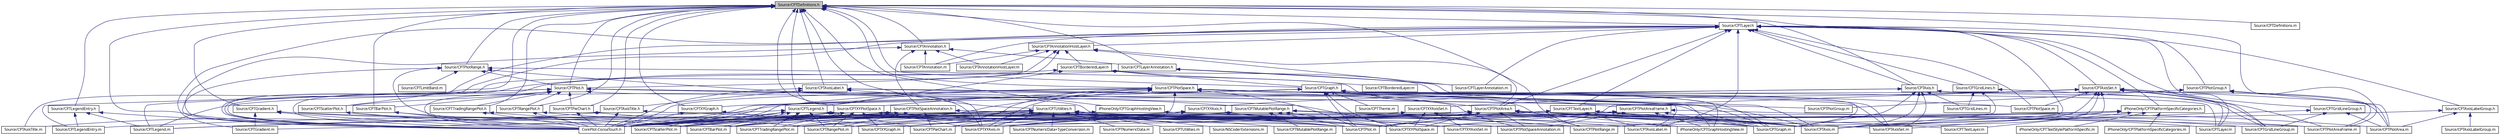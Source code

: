 digraph G
{
  bgcolor="transparent";
  edge [fontname="Lucinda Grande",fontsize="10",labelfontname="Lucinda Grande",labelfontsize="10"];
  node [fontname="Lucinda Grande",fontsize="10",shape=record];
  Node1 [label="Source/CPTDefinitions.h",height=0.2,width=0.4,color="black", fillcolor="grey75", style="filled" fontcolor="black"];
  Node1 -> Node2 [dir="back",color="midnightblue",fontsize="10",style="solid",fontname="Lucinda Grande"];
  Node2 [label="CorePlot-CocoaTouch.h",height=0.2,width=0.4,color="black",URL="$_core_plot-_cocoa_touch_8h.html"];
  Node1 -> Node3 [dir="back",color="midnightblue",fontsize="10",style="solid",fontname="Lucinda Grande"];
  Node3 [label="Source/CPTAnnotation.h",height=0.2,width=0.4,color="black",URL="$_c_p_t_annotation_8h.html"];
  Node3 -> Node2 [dir="back",color="midnightblue",fontsize="10",style="solid",fontname="Lucinda Grande"];
  Node3 -> Node4 [dir="back",color="midnightblue",fontsize="10",style="solid",fontname="Lucinda Grande"];
  Node4 [label="Source/CPTAnnotation.m",height=0.2,width=0.4,color="black",URL="$_c_p_t_annotation_8m.html"];
  Node3 -> Node5 [dir="back",color="midnightblue",fontsize="10",style="solid",fontname="Lucinda Grande"];
  Node5 [label="Source/CPTAnnotationHostLayer.m",height=0.2,width=0.4,color="black",URL="$_c_p_t_annotation_host_layer_8m.html"];
  Node3 -> Node6 [dir="back",color="midnightblue",fontsize="10",style="solid",fontname="Lucinda Grande"];
  Node6 [label="Source/CPTLayerAnnotation.h",height=0.2,width=0.4,color="black",URL="$_c_p_t_layer_annotation_8h.html"];
  Node6 -> Node2 [dir="back",color="midnightblue",fontsize="10",style="solid",fontname="Lucinda Grande"];
  Node6 -> Node7 [dir="back",color="midnightblue",fontsize="10",style="solid",fontname="Lucinda Grande"];
  Node7 [label="Source/CPTGraph.m",height=0.2,width=0.4,color="black",URL="$_c_p_t_graph_8m.html"];
  Node6 -> Node8 [dir="back",color="midnightblue",fontsize="10",style="solid",fontname="Lucinda Grande"];
  Node8 [label="Source/CPTLayerAnnotation.m",height=0.2,width=0.4,color="black",URL="$_c_p_t_layer_annotation_8m.html"];
  Node3 -> Node9 [dir="back",color="midnightblue",fontsize="10",style="solid",fontname="Lucinda Grande"];
  Node9 [label="Source/CPTPlotSpaceAnnotation.h",height=0.2,width=0.4,color="black",URL="$_c_p_t_plot_space_annotation_8h.html"];
  Node9 -> Node2 [dir="back",color="midnightblue",fontsize="10",style="solid",fontname="Lucinda Grande"];
  Node9 -> Node10 [dir="back",color="midnightblue",fontsize="10",style="solid",fontname="Lucinda Grande"];
  Node10 [label="Source/CPTBarPlot.m",height=0.2,width=0.4,color="black",URL="$_c_p_t_bar_plot_8m.html"];
  Node9 -> Node11 [dir="back",color="midnightblue",fontsize="10",style="solid",fontname="Lucinda Grande"];
  Node11 [label="Source/CPTPieChart.m",height=0.2,width=0.4,color="black",URL="$_c_p_t_pie_chart_8m.html"];
  Node9 -> Node12 [dir="back",color="midnightblue",fontsize="10",style="solid",fontname="Lucinda Grande"];
  Node12 [label="Source/CPTPlot.m",height=0.2,width=0.4,color="black",URL="$_c_p_t_plot_8m.html"];
  Node9 -> Node13 [dir="back",color="midnightblue",fontsize="10",style="solid",fontname="Lucinda Grande"];
  Node13 [label="Source/CPTPlotSpaceAnnotation.m",height=0.2,width=0.4,color="black",URL="$_c_p_t_plot_space_annotation_8m.html"];
  Node9 -> Node14 [dir="back",color="midnightblue",fontsize="10",style="solid",fontname="Lucinda Grande"];
  Node14 [label="Source/CPTRangePlot.m",height=0.2,width=0.4,color="black",URL="$_c_p_t_range_plot_8m.html"];
  Node9 -> Node15 [dir="back",color="midnightblue",fontsize="10",style="solid",fontname="Lucinda Grande"];
  Node15 [label="Source/CPTScatterPlot.m",height=0.2,width=0.4,color="black",URL="$_c_p_t_scatter_plot_8m.html"];
  Node9 -> Node16 [dir="back",color="midnightblue",fontsize="10",style="solid",fontname="Lucinda Grande"];
  Node16 [label="Source/CPTTradingRangePlot.m",height=0.2,width=0.4,color="black",URL="$_c_p_t_trading_range_plot_8m.html"];
  Node1 -> Node17 [dir="back",color="midnightblue",fontsize="10",style="solid",fontname="Lucinda Grande"];
  Node17 [label="Source/CPTAxis.h",height=0.2,width=0.4,color="black",URL="$_c_p_t_axis_8h.html"];
  Node17 -> Node2 [dir="back",color="midnightblue",fontsize="10",style="solid",fontname="Lucinda Grande"];
  Node17 -> Node18 [dir="back",color="midnightblue",fontsize="10",style="solid",fontname="Lucinda Grande"];
  Node18 [label="Source/CPTAxis.m",height=0.2,width=0.4,color="black",URL="$_c_p_t_axis_8m.html"];
  Node17 -> Node19 [dir="back",color="midnightblue",fontsize="10",style="solid",fontname="Lucinda Grande"];
  Node19 [label="Source/CPTAxisSet.m",height=0.2,width=0.4,color="black",URL="$_c_p_t_axis_set_8m.html"];
  Node17 -> Node7 [dir="back",color="midnightblue",fontsize="10",style="solid",fontname="Lucinda Grande"];
  Node17 -> Node20 [dir="back",color="midnightblue",fontsize="10",style="solid",fontname="Lucinda Grande"];
  Node20 [label="Source/CPTGridLineGroup.m",height=0.2,width=0.4,color="black",URL="$_c_p_t_grid_line_group_8m.html"];
  Node17 -> Node21 [dir="back",color="midnightblue",fontsize="10",style="solid",fontname="Lucinda Grande"];
  Node21 [label="Source/CPTGridLines.m",height=0.2,width=0.4,color="black",URL="$_c_p_t_grid_lines_8m.html"];
  Node17 -> Node22 [dir="back",color="midnightblue",fontsize="10",style="solid",fontname="Lucinda Grande"];
  Node22 [label="Source/CPTPlotArea.m",height=0.2,width=0.4,color="black",URL="$_c_p_t_plot_area_8m.html"];
  Node17 -> Node23 [dir="back",color="midnightblue",fontsize="10",style="solid",fontname="Lucinda Grande"];
  Node23 [label="Source/CPTXYAxis.h",height=0.2,width=0.4,color="black",URL="$_c_p_t_x_y_axis_8h.html"];
  Node23 -> Node2 [dir="back",color="midnightblue",fontsize="10",style="solid",fontname="Lucinda Grande"];
  Node23 -> Node24 [dir="back",color="midnightblue",fontsize="10",style="solid",fontname="Lucinda Grande"];
  Node24 [label="Source/CPTXYAxis.m",height=0.2,width=0.4,color="black",URL="$_c_p_t_x_y_axis_8m.html"];
  Node23 -> Node25 [dir="back",color="midnightblue",fontsize="10",style="solid",fontname="Lucinda Grande"];
  Node25 [label="Source/CPTXYAxisSet.m",height=0.2,width=0.4,color="black",URL="$_c_p_t_x_y_axis_set_8m.html"];
  Node23 -> Node26 [dir="back",color="midnightblue",fontsize="10",style="solid",fontname="Lucinda Grande"];
  Node26 [label="Source/CPTXYGraph.m",height=0.2,width=0.4,color="black",URL="$_c_p_t_x_y_graph_8m.html"];
  Node23 -> Node27 [dir="back",color="midnightblue",fontsize="10",style="solid",fontname="Lucinda Grande"];
  Node27 [label="Source/CPTXYPlotSpace.m",height=0.2,width=0.4,color="black",URL="$_c_p_t_x_y_plot_space_8m.html"];
  Node1 -> Node28 [dir="back",color="midnightblue",fontsize="10",style="solid",fontname="Lucinda Grande"];
  Node28 [label="Source/CPTGradient.h",height=0.2,width=0.4,color="black",URL="$_c_p_t_gradient_8h.html"];
  Node28 -> Node2 [dir="back",color="midnightblue",fontsize="10",style="solid",fontname="Lucinda Grande"];
  Node28 -> Node18 [dir="back",color="midnightblue",fontsize="10",style="solid",fontname="Lucinda Grande"];
  Node28 -> Node10 [dir="back",color="midnightblue",fontsize="10",style="solid",fontname="Lucinda Grande"];
  Node28 -> Node29 [dir="back",color="midnightblue",fontsize="10",style="solid",fontname="Lucinda Grande"];
  Node29 [label="Source/CPTGradient.m",height=0.2,width=0.4,color="black",URL="$_c_p_t_gradient_8m.html"];
  Node1 -> Node30 [dir="back",color="midnightblue",fontsize="10",style="solid",fontname="Lucinda Grande"];
  Node30 [label="Source/CPTGraph.h",height=0.2,width=0.4,color="black",URL="$_c_p_t_graph_8h.html"];
  Node30 -> Node2 [dir="back",color="midnightblue",fontsize="10",style="solid",fontname="Lucinda Grande"];
  Node30 -> Node31 [dir="back",color="midnightblue",fontsize="10",style="solid",fontname="Lucinda Grande"];
  Node31 [label="Source/CPTPlotArea.h",height=0.2,width=0.4,color="black",URL="$_c_p_t_plot_area_8h.html"];
  Node31 -> Node2 [dir="back",color="midnightblue",fontsize="10",style="solid",fontname="Lucinda Grande"];
  Node31 -> Node18 [dir="back",color="midnightblue",fontsize="10",style="solid",fontname="Lucinda Grande"];
  Node31 -> Node19 [dir="back",color="midnightblue",fontsize="10",style="solid",fontname="Lucinda Grande"];
  Node31 -> Node10 [dir="back",color="midnightblue",fontsize="10",style="solid",fontname="Lucinda Grande"];
  Node31 -> Node7 [dir="back",color="midnightblue",fontsize="10",style="solid",fontname="Lucinda Grande"];
  Node31 -> Node20 [dir="back",color="midnightblue",fontsize="10",style="solid",fontname="Lucinda Grande"];
  Node31 -> Node11 [dir="back",color="midnightblue",fontsize="10",style="solid",fontname="Lucinda Grande"];
  Node31 -> Node12 [dir="back",color="midnightblue",fontsize="10",style="solid",fontname="Lucinda Grande"];
  Node31 -> Node22 [dir="back",color="midnightblue",fontsize="10",style="solid",fontname="Lucinda Grande"];
  Node31 -> Node32 [dir="back",color="midnightblue",fontsize="10",style="solid",fontname="Lucinda Grande"];
  Node32 [label="Source/CPTPlotAreaFrame.m",height=0.2,width=0.4,color="black",URL="$_c_p_t_plot_area_frame_8m.html"];
  Node31 -> Node13 [dir="back",color="midnightblue",fontsize="10",style="solid",fontname="Lucinda Grande"];
  Node31 -> Node14 [dir="back",color="midnightblue",fontsize="10",style="solid",fontname="Lucinda Grande"];
  Node31 -> Node15 [dir="back",color="midnightblue",fontsize="10",style="solid",fontname="Lucinda Grande"];
  Node31 -> Node16 [dir="back",color="midnightblue",fontsize="10",style="solid",fontname="Lucinda Grande"];
  Node31 -> Node24 [dir="back",color="midnightblue",fontsize="10",style="solid",fontname="Lucinda Grande"];
  Node31 -> Node27 [dir="back",color="midnightblue",fontsize="10",style="solid",fontname="Lucinda Grande"];
  Node31 -> Node33 [dir="back",color="midnightblue",fontsize="10",style="solid",fontname="Lucinda Grande"];
  Node33 [label="iPhoneOnly/CPTGraphHostingView.m",height=0.2,width=0.4,color="black",URL="$_c_p_t_graph_hosting_view_8m.html"];
  Node30 -> Node19 [dir="back",color="midnightblue",fontsize="10",style="solid",fontname="Lucinda Grande"];
  Node30 -> Node7 [dir="back",color="midnightblue",fontsize="10",style="solid",fontname="Lucinda Grande"];
  Node30 -> Node34 [dir="back",color="midnightblue",fontsize="10",style="solid",fontname="Lucinda Grande"];
  Node34 [label="Source/CPTLayer.m",height=0.2,width=0.4,color="black",URL="$_c_p_t_layer_8m.html"];
  Node30 -> Node35 [dir="back",color="midnightblue",fontsize="10",style="solid",fontname="Lucinda Grande"];
  Node35 [label="Source/CPTLegend.m",height=0.2,width=0.4,color="black",URL="$_c_p_t_legend_8m.html"];
  Node30 -> Node12 [dir="back",color="midnightblue",fontsize="10",style="solid",fontname="Lucinda Grande"];
  Node30 -> Node36 [dir="back",color="midnightblue",fontsize="10",style="solid",fontname="Lucinda Grande"];
  Node36 [label="Source/CPTTheme.m",height=0.2,width=0.4,color="black",URL="$_c_p_t_theme_8m.html"];
  Node30 -> Node37 [dir="back",color="midnightblue",fontsize="10",style="solid",fontname="Lucinda Grande"];
  Node37 [label="Source/CPTXYGraph.h",height=0.2,width=0.4,color="black",URL="$_c_p_t_x_y_graph_8h.html"];
  Node37 -> Node2 [dir="back",color="midnightblue",fontsize="10",style="solid",fontname="Lucinda Grande"];
  Node37 -> Node26 [dir="back",color="midnightblue",fontsize="10",style="solid",fontname="Lucinda Grande"];
  Node30 -> Node27 [dir="back",color="midnightblue",fontsize="10",style="solid",fontname="Lucinda Grande"];
  Node30 -> Node33 [dir="back",color="midnightblue",fontsize="10",style="solid",fontname="Lucinda Grande"];
  Node1 -> Node38 [dir="back",color="midnightblue",fontsize="10",style="solid",fontname="Lucinda Grande"];
  Node38 [label="Source/CPTAxisLabel.h",height=0.2,width=0.4,color="black",URL="$_c_p_t_axis_label_8h.html"];
  Node38 -> Node2 [dir="back",color="midnightblue",fontsize="10",style="solid",fontname="Lucinda Grande"];
  Node38 -> Node18 [dir="back",color="midnightblue",fontsize="10",style="solid",fontname="Lucinda Grande"];
  Node38 -> Node39 [dir="back",color="midnightblue",fontsize="10",style="solid",fontname="Lucinda Grande"];
  Node39 [label="Source/CPTAxisLabel.m",height=0.2,width=0.4,color="black",URL="$_c_p_t_axis_label_8m.html"];
  Node38 -> Node40 [dir="back",color="midnightblue",fontsize="10",style="solid",fontname="Lucinda Grande"];
  Node40 [label="Source/CPTAxisTitle.h",height=0.2,width=0.4,color="black",URL="$_c_p_t_axis_title_8h.html"];
  Node40 -> Node2 [dir="back",color="midnightblue",fontsize="10",style="solid",fontname="Lucinda Grande"];
  Node40 -> Node18 [dir="back",color="midnightblue",fontsize="10",style="solid",fontname="Lucinda Grande"];
  Node40 -> Node41 [dir="back",color="midnightblue",fontsize="10",style="solid",fontname="Lucinda Grande"];
  Node41 [label="Source/CPTAxisTitle.m",height=0.2,width=0.4,color="black",URL="$_c_p_t_axis_title_8m.html"];
  Node38 -> Node24 [dir="back",color="midnightblue",fontsize="10",style="solid",fontname="Lucinda Grande"];
  Node1 -> Node42 [dir="back",color="midnightblue",fontsize="10",style="solid",fontname="Lucinda Grande"];
  Node42 [label="Source/CPTBarPlot.h",height=0.2,width=0.4,color="black",URL="$_c_p_t_bar_plot_8h.html"];
  Node42 -> Node2 [dir="back",color="midnightblue",fontsize="10",style="solid",fontname="Lucinda Grande"];
  Node42 -> Node10 [dir="back",color="midnightblue",fontsize="10",style="solid",fontname="Lucinda Grande"];
  Node1 -> Node43 [dir="back",color="midnightblue",fontsize="10",style="solid",fontname="Lucinda Grande"];
  Node43 [label="Source/CPTPlot.h",height=0.2,width=0.4,color="black",URL="$_c_p_t_plot_8h.html"];
  Node43 -> Node2 [dir="back",color="midnightblue",fontsize="10",style="solid",fontname="Lucinda Grande"];
  Node43 -> Node42 [dir="back",color="midnightblue",fontsize="10",style="solid",fontname="Lucinda Grande"];
  Node43 -> Node7 [dir="back",color="midnightblue",fontsize="10",style="solid",fontname="Lucinda Grande"];
  Node43 -> Node35 [dir="back",color="midnightblue",fontsize="10",style="solid",fontname="Lucinda Grande"];
  Node43 -> Node44 [dir="back",color="midnightblue",fontsize="10",style="solid",fontname="Lucinda Grande"];
  Node44 [label="Source/CPTLegendEntry.m",height=0.2,width=0.4,color="black",URL="$_c_p_t_legend_entry_8m.html"];
  Node43 -> Node45 [dir="back",color="midnightblue",fontsize="10",style="solid",fontname="Lucinda Grande"];
  Node45 [label="Source/CPTPieChart.h",height=0.2,width=0.4,color="black",URL="$_c_p_t_pie_chart_8h.html"];
  Node45 -> Node2 [dir="back",color="midnightblue",fontsize="10",style="solid",fontname="Lucinda Grande"];
  Node45 -> Node11 [dir="back",color="midnightblue",fontsize="10",style="solid",fontname="Lucinda Grande"];
  Node43 -> Node12 [dir="back",color="midnightblue",fontsize="10",style="solid",fontname="Lucinda Grande"];
  Node43 -> Node46 [dir="back",color="midnightblue",fontsize="10",style="solid",fontname="Lucinda Grande"];
  Node46 [label="Source/CPTPlotGroup.m",height=0.2,width=0.4,color="black",URL="$_c_p_t_plot_group_8m.html"];
  Node43 -> Node47 [dir="back",color="midnightblue",fontsize="10",style="solid",fontname="Lucinda Grande"];
  Node47 [label="Source/CPTRangePlot.h",height=0.2,width=0.4,color="black",URL="$_c_p_t_range_plot_8h.html"];
  Node47 -> Node2 [dir="back",color="midnightblue",fontsize="10",style="solid",fontname="Lucinda Grande"];
  Node47 -> Node14 [dir="back",color="midnightblue",fontsize="10",style="solid",fontname="Lucinda Grande"];
  Node43 -> Node48 [dir="back",color="midnightblue",fontsize="10",style="solid",fontname="Lucinda Grande"];
  Node48 [label="Source/CPTScatterPlot.h",height=0.2,width=0.4,color="black",URL="$_c_p_t_scatter_plot_8h.html"];
  Node48 -> Node2 [dir="back",color="midnightblue",fontsize="10",style="solid",fontname="Lucinda Grande"];
  Node48 -> Node15 [dir="back",color="midnightblue",fontsize="10",style="solid",fontname="Lucinda Grande"];
  Node43 -> Node49 [dir="back",color="midnightblue",fontsize="10",style="solid",fontname="Lucinda Grande"];
  Node49 [label="Source/CPTTradingRangePlot.h",height=0.2,width=0.4,color="black",URL="$_c_p_t_trading_range_plot_8h.html"];
  Node49 -> Node2 [dir="back",color="midnightblue",fontsize="10",style="solid",fontname="Lucinda Grande"];
  Node49 -> Node16 [dir="back",color="midnightblue",fontsize="10",style="solid",fontname="Lucinda Grande"];
  Node43 -> Node27 [dir="back",color="midnightblue",fontsize="10",style="solid",fontname="Lucinda Grande"];
  Node1 -> Node50 [dir="back",color="midnightblue",fontsize="10",style="solid",fontname="Lucinda Grande"];
  Node50 [label="Source/CPTDefinitions.m",height=0.2,width=0.4,color="black",URL="$_c_p_t_definitions_8m.html"];
  Node1 -> Node6 [dir="back",color="midnightblue",fontsize="10",style="solid",fontname="Lucinda Grande"];
  Node1 -> Node51 [dir="back",color="midnightblue",fontsize="10",style="solid",fontname="Lucinda Grande"];
  Node51 [label="Source/CPTLayer.h",height=0.2,width=0.4,color="black",URL="$_c_p_t_layer_8h.html"];
  Node51 -> Node2 [dir="back",color="midnightblue",fontsize="10",style="solid",fontname="Lucinda Grande"];
  Node51 -> Node4 [dir="back",color="midnightblue",fontsize="10",style="solid",fontname="Lucinda Grande"];
  Node51 -> Node52 [dir="back",color="midnightblue",fontsize="10",style="solid",fontname="Lucinda Grande"];
  Node52 [label="Source/CPTAnnotationHostLayer.h",height=0.2,width=0.4,color="black",URL="$_c_p_t_annotation_host_layer_8h.html"];
  Node52 -> Node2 [dir="back",color="midnightblue",fontsize="10",style="solid",fontname="Lucinda Grande"];
  Node52 -> Node4 [dir="back",color="midnightblue",fontsize="10",style="solid",fontname="Lucinda Grande"];
  Node52 -> Node5 [dir="back",color="midnightblue",fontsize="10",style="solid",fontname="Lucinda Grande"];
  Node52 -> Node53 [dir="back",color="midnightblue",fontsize="10",style="solid",fontname="Lucinda Grande"];
  Node53 [label="Source/CPTBorderedLayer.h",height=0.2,width=0.4,color="black",URL="$_c_p_t_bordered_layer_8h.html"];
  Node53 -> Node2 [dir="back",color="midnightblue",fontsize="10",style="solid",fontname="Lucinda Grande"];
  Node53 -> Node30 [dir="back",color="midnightblue",fontsize="10",style="solid",fontname="Lucinda Grande"];
  Node53 -> Node54 [dir="back",color="midnightblue",fontsize="10",style="solid",fontname="Lucinda Grande"];
  Node54 [label="Source/CPTBorderedLayer.m",height=0.2,width=0.4,color="black",URL="$_c_p_t_bordered_layer_8m.html"];
  Node53 -> Node55 [dir="back",color="midnightblue",fontsize="10",style="solid",fontname="Lucinda Grande"];
  Node55 [label="Source/CPTLegend.h",height=0.2,width=0.4,color="black",URL="$_c_p_t_legend_8h.html"];
  Node55 -> Node2 [dir="back",color="midnightblue",fontsize="10",style="solid",fontname="Lucinda Grande"];
  Node55 -> Node10 [dir="back",color="midnightblue",fontsize="10",style="solid",fontname="Lucinda Grande"];
  Node55 -> Node7 [dir="back",color="midnightblue",fontsize="10",style="solid",fontname="Lucinda Grande"];
  Node55 -> Node35 [dir="back",color="midnightblue",fontsize="10",style="solid",fontname="Lucinda Grande"];
  Node55 -> Node11 [dir="back",color="midnightblue",fontsize="10",style="solid",fontname="Lucinda Grande"];
  Node55 -> Node12 [dir="back",color="midnightblue",fontsize="10",style="solid",fontname="Lucinda Grande"];
  Node55 -> Node14 [dir="back",color="midnightblue",fontsize="10",style="solid",fontname="Lucinda Grande"];
  Node55 -> Node15 [dir="back",color="midnightblue",fontsize="10",style="solid",fontname="Lucinda Grande"];
  Node55 -> Node16 [dir="back",color="midnightblue",fontsize="10",style="solid",fontname="Lucinda Grande"];
  Node53 -> Node56 [dir="back",color="midnightblue",fontsize="10",style="solid",fontname="Lucinda Grande"];
  Node56 [label="Source/CPTPlotAreaFrame.h",height=0.2,width=0.4,color="black",URL="$_c_p_t_plot_area_frame_8h.html"];
  Node56 -> Node2 [dir="back",color="midnightblue",fontsize="10",style="solid",fontname="Lucinda Grande"];
  Node56 -> Node7 [dir="back",color="midnightblue",fontsize="10",style="solid",fontname="Lucinda Grande"];
  Node56 -> Node12 [dir="back",color="midnightblue",fontsize="10",style="solid",fontname="Lucinda Grande"];
  Node56 -> Node32 [dir="back",color="midnightblue",fontsize="10",style="solid",fontname="Lucinda Grande"];
  Node56 -> Node13 [dir="back",color="midnightblue",fontsize="10",style="solid",fontname="Lucinda Grande"];
  Node56 -> Node27 [dir="back",color="midnightblue",fontsize="10",style="solid",fontname="Lucinda Grande"];
  Node56 -> Node33 [dir="back",color="midnightblue",fontsize="10",style="solid",fontname="Lucinda Grande"];
  Node52 -> Node8 [dir="back",color="midnightblue",fontsize="10",style="solid",fontname="Lucinda Grande"];
  Node52 -> Node43 [dir="back",color="midnightblue",fontsize="10",style="solid",fontname="Lucinda Grande"];
  Node52 -> Node31 [dir="back",color="midnightblue",fontsize="10",style="solid",fontname="Lucinda Grande"];
  Node51 -> Node17 [dir="back",color="midnightblue",fontsize="10",style="solid",fontname="Lucinda Grande"];
  Node51 -> Node31 [dir="back",color="midnightblue",fontsize="10",style="solid",fontname="Lucinda Grande"];
  Node51 -> Node39 [dir="back",color="midnightblue",fontsize="10",style="solid",fontname="Lucinda Grande"];
  Node51 -> Node57 [dir="back",color="midnightblue",fontsize="10",style="solid",fontname="Lucinda Grande"];
  Node57 [label="Source/CPTAxisLabelGroup.h",height=0.2,width=0.4,color="black",URL="$_c_p_t_axis_label_group_8h.html"];
  Node57 -> Node18 [dir="back",color="midnightblue",fontsize="10",style="solid",fontname="Lucinda Grande"];
  Node57 -> Node58 [dir="back",color="midnightblue",fontsize="10",style="solid",fontname="Lucinda Grande"];
  Node58 [label="Source/CPTAxisLabelGroup.m",height=0.2,width=0.4,color="black",URL="$_c_p_t_axis_label_group_8m.html"];
  Node57 -> Node22 [dir="back",color="midnightblue",fontsize="10",style="solid",fontname="Lucinda Grande"];
  Node51 -> Node59 [dir="back",color="midnightblue",fontsize="10",style="solid",fontname="Lucinda Grande"];
  Node59 [label="Source/CPTAxisSet.h",height=0.2,width=0.4,color="black",URL="$_c_p_t_axis_set_8h.html"];
  Node59 -> Node2 [dir="back",color="midnightblue",fontsize="10",style="solid",fontname="Lucinda Grande"];
  Node59 -> Node18 [dir="back",color="midnightblue",fontsize="10",style="solid",fontname="Lucinda Grande"];
  Node59 -> Node19 [dir="back",color="midnightblue",fontsize="10",style="solid",fontname="Lucinda Grande"];
  Node59 -> Node7 [dir="back",color="midnightblue",fontsize="10",style="solid",fontname="Lucinda Grande"];
  Node59 -> Node20 [dir="back",color="midnightblue",fontsize="10",style="solid",fontname="Lucinda Grande"];
  Node59 -> Node34 [dir="back",color="midnightblue",fontsize="10",style="solid",fontname="Lucinda Grande"];
  Node59 -> Node22 [dir="back",color="midnightblue",fontsize="10",style="solid",fontname="Lucinda Grande"];
  Node59 -> Node32 [dir="back",color="midnightblue",fontsize="10",style="solid",fontname="Lucinda Grande"];
  Node59 -> Node60 [dir="back",color="midnightblue",fontsize="10",style="solid",fontname="Lucinda Grande"];
  Node60 [label="Source/CPTPlotSpace.m",height=0.2,width=0.4,color="black",URL="$_c_p_t_plot_space_8m.html"];
  Node59 -> Node61 [dir="back",color="midnightblue",fontsize="10",style="solid",fontname="Lucinda Grande"];
  Node61 [label="Source/CPTXYAxisSet.h",height=0.2,width=0.4,color="black",URL="$_c_p_t_x_y_axis_set_8h.html"];
  Node61 -> Node2 [dir="back",color="midnightblue",fontsize="10",style="solid",fontname="Lucinda Grande"];
  Node61 -> Node25 [dir="back",color="midnightblue",fontsize="10",style="solid",fontname="Lucinda Grande"];
  Node61 -> Node26 [dir="back",color="midnightblue",fontsize="10",style="solid",fontname="Lucinda Grande"];
  Node61 -> Node27 [dir="back",color="midnightblue",fontsize="10",style="solid",fontname="Lucinda Grande"];
  Node59 -> Node27 [dir="back",color="midnightblue",fontsize="10",style="solid",fontname="Lucinda Grande"];
  Node51 -> Node41 [dir="back",color="midnightblue",fontsize="10",style="solid",fontname="Lucinda Grande"];
  Node51 -> Node29 [dir="back",color="midnightblue",fontsize="10",style="solid",fontname="Lucinda Grande"];
  Node51 -> Node62 [dir="back",color="midnightblue",fontsize="10",style="solid",fontname="Lucinda Grande"];
  Node62 [label="Source/CPTGridLineGroup.h",height=0.2,width=0.4,color="black",URL="$_c_p_t_grid_line_group_8h.html"];
  Node62 -> Node18 [dir="back",color="midnightblue",fontsize="10",style="solid",fontname="Lucinda Grande"];
  Node62 -> Node20 [dir="back",color="midnightblue",fontsize="10",style="solid",fontname="Lucinda Grande"];
  Node62 -> Node22 [dir="back",color="midnightblue",fontsize="10",style="solid",fontname="Lucinda Grande"];
  Node51 -> Node63 [dir="back",color="midnightblue",fontsize="10",style="solid",fontname="Lucinda Grande"];
  Node63 [label="Source/CPTGridLines.h",height=0.2,width=0.4,color="black",URL="$_c_p_t_grid_lines_8h.html"];
  Node63 -> Node18 [dir="back",color="midnightblue",fontsize="10",style="solid",fontname="Lucinda Grande"];
  Node63 -> Node20 [dir="back",color="midnightblue",fontsize="10",style="solid",fontname="Lucinda Grande"];
  Node63 -> Node21 [dir="back",color="midnightblue",fontsize="10",style="solid",fontname="Lucinda Grande"];
  Node51 -> Node34 [dir="back",color="midnightblue",fontsize="10",style="solid",fontname="Lucinda Grande"];
  Node51 -> Node8 [dir="back",color="midnightblue",fontsize="10",style="solid",fontname="Lucinda Grande"];
  Node51 -> Node64 [dir="back",color="midnightblue",fontsize="10",style="solid",fontname="Lucinda Grande"];
  Node64 [label="Source/CPTPlotGroup.h",height=0.2,width=0.4,color="black",URL="$_c_p_t_plot_group_8h.html"];
  Node64 -> Node22 [dir="back",color="midnightblue",fontsize="10",style="solid",fontname="Lucinda Grande"];
  Node64 -> Node32 [dir="back",color="midnightblue",fontsize="10",style="solid",fontname="Lucinda Grande"];
  Node64 -> Node46 [dir="back",color="midnightblue",fontsize="10",style="solid",fontname="Lucinda Grande"];
  Node51 -> Node60 [dir="back",color="midnightblue",fontsize="10",style="solid",fontname="Lucinda Grande"];
  Node51 -> Node65 [dir="back",color="midnightblue",fontsize="10",style="solid",fontname="Lucinda Grande"];
  Node65 [label="Source/CPTTextLayer.h",height=0.2,width=0.4,color="black",URL="$_c_p_t_text_layer_8h.html"];
  Node65 -> Node2 [dir="back",color="midnightblue",fontsize="10",style="solid",fontname="Lucinda Grande"];
  Node65 -> Node18 [dir="back",color="midnightblue",fontsize="10",style="solid",fontname="Lucinda Grande"];
  Node65 -> Node39 [dir="back",color="midnightblue",fontsize="10",style="solid",fontname="Lucinda Grande"];
  Node65 -> Node10 [dir="back",color="midnightblue",fontsize="10",style="solid",fontname="Lucinda Grande"];
  Node65 -> Node7 [dir="back",color="midnightblue",fontsize="10",style="solid",fontname="Lucinda Grande"];
  Node65 -> Node11 [dir="back",color="midnightblue",fontsize="10",style="solid",fontname="Lucinda Grande"];
  Node65 -> Node12 [dir="back",color="midnightblue",fontsize="10",style="solid",fontname="Lucinda Grande"];
  Node65 -> Node66 [dir="back",color="midnightblue",fontsize="10",style="solid",fontname="Lucinda Grande"];
  Node66 [label="Source/CPTTextLayer.m",height=0.2,width=0.4,color="black",URL="$_c_p_t_text_layer_8m.html"];
  Node51 -> Node67 [dir="back",color="midnightblue",fontsize="10",style="solid",fontname="Lucinda Grande"];
  Node67 [label="iPhoneOnly/CPTPlatformSpecificCategories.h",height=0.2,width=0.4,color="black",URL="$_c_p_t_platform_specific_categories_8h.html"];
  Node67 -> Node2 [dir="back",color="midnightblue",fontsize="10",style="solid",fontname="Lucinda Grande"];
  Node67 -> Node18 [dir="back",color="midnightblue",fontsize="10",style="solid",fontname="Lucinda Grande"];
  Node67 -> Node68 [dir="back",color="midnightblue",fontsize="10",style="solid",fontname="Lucinda Grande"];
  Node68 [label="Source/CPTPlotRange.m",height=0.2,width=0.4,color="black",URL="$_c_p_t_plot_range_8m.html"];
  Node67 -> Node66 [dir="back",color="midnightblue",fontsize="10",style="solid",fontname="Lucinda Grande"];
  Node67 -> Node69 [dir="back",color="midnightblue",fontsize="10",style="solid",fontname="Lucinda Grande"];
  Node69 [label="iPhoneOnly/CPTPlatformSpecificCategories.m",height=0.2,width=0.4,color="black",URL="$_c_p_t_platform_specific_categories_8m.html"];
  Node67 -> Node70 [dir="back",color="midnightblue",fontsize="10",style="solid",fontname="Lucinda Grande"];
  Node70 [label="iPhoneOnly/CPTTextStylePlatformSpecific.m",height=0.2,width=0.4,color="black",URL="$_c_p_t_text_style_platform_specific_8m.html"];
  Node1 -> Node71 [dir="back",color="midnightblue",fontsize="10",style="solid",fontname="Lucinda Grande"];
  Node71 [label="Source/CPTLegendEntry.h",height=0.2,width=0.4,color="black",URL="$_c_p_t_legend_entry_8h.html"];
  Node71 -> Node2 [dir="back",color="midnightblue",fontsize="10",style="solid",fontname="Lucinda Grande"];
  Node71 -> Node35 [dir="back",color="midnightblue",fontsize="10",style="solid",fontname="Lucinda Grande"];
  Node71 -> Node44 [dir="back",color="midnightblue",fontsize="10",style="solid",fontname="Lucinda Grande"];
  Node1 -> Node45 [dir="back",color="midnightblue",fontsize="10",style="solid",fontname="Lucinda Grande"];
  Node1 -> Node32 [dir="back",color="midnightblue",fontsize="10",style="solid",fontname="Lucinda Grande"];
  Node1 -> Node72 [dir="back",color="midnightblue",fontsize="10",style="solid",fontname="Lucinda Grande"];
  Node72 [label="Source/CPTPlotRange.h",height=0.2,width=0.4,color="black",URL="$_c_p_t_plot_range_8h.html"];
  Node72 -> Node2 [dir="back",color="midnightblue",fontsize="10",style="solid",fontname="Lucinda Grande"];
  Node72 -> Node43 [dir="back",color="midnightblue",fontsize="10",style="solid",fontname="Lucinda Grande"];
  Node72 -> Node10 [dir="back",color="midnightblue",fontsize="10",style="solid",fontname="Lucinda Grande"];
  Node72 -> Node73 [dir="back",color="midnightblue",fontsize="10",style="solid",fontname="Lucinda Grande"];
  Node73 [label="Source/CPTLimitBand.m",height=0.2,width=0.4,color="black",URL="$_c_p_t_limit_band_8m.html"];
  Node72 -> Node74 [dir="back",color="midnightblue",fontsize="10",style="solid",fontname="Lucinda Grande"];
  Node74 [label="Source/CPTMutablePlotRange.h",height=0.2,width=0.4,color="black",URL="$_c_p_t_mutable_plot_range_8h.html"];
  Node74 -> Node2 [dir="back",color="midnightblue",fontsize="10",style="solid",fontname="Lucinda Grande"];
  Node74 -> Node18 [dir="back",color="midnightblue",fontsize="10",style="solid",fontname="Lucinda Grande"];
  Node74 -> Node10 [dir="back",color="midnightblue",fontsize="10",style="solid",fontname="Lucinda Grande"];
  Node74 -> Node75 [dir="back",color="midnightblue",fontsize="10",style="solid",fontname="Lucinda Grande"];
  Node75 [label="Source/CPTMutablePlotRange.m",height=0.2,width=0.4,color="black",URL="$_c_p_t_mutable_plot_range_8m.html"];
  Node74 -> Node12 [dir="back",color="midnightblue",fontsize="10",style="solid",fontname="Lucinda Grande"];
  Node74 -> Node68 [dir="back",color="midnightblue",fontsize="10",style="solid",fontname="Lucinda Grande"];
  Node74 -> Node24 [dir="back",color="midnightblue",fontsize="10",style="solid",fontname="Lucinda Grande"];
  Node74 -> Node27 [dir="back",color="midnightblue",fontsize="10",style="solid",fontname="Lucinda Grande"];
  Node72 -> Node68 [dir="back",color="midnightblue",fontsize="10",style="solid",fontname="Lucinda Grande"];
  Node1 -> Node68 [dir="back",color="midnightblue",fontsize="10",style="solid",fontname="Lucinda Grande"];
  Node1 -> Node76 [dir="back",color="midnightblue",fontsize="10",style="solid",fontname="Lucinda Grande"];
  Node76 [label="Source/CPTPlotSpace.h",height=0.2,width=0.4,color="black",URL="$_c_p_t_plot_space_8h.html"];
  Node76 -> Node2 [dir="back",color="midnightblue",fontsize="10",style="solid",fontname="Lucinda Grande"];
  Node76 -> Node18 [dir="back",color="midnightblue",fontsize="10",style="solid",fontname="Lucinda Grande"];
  Node76 -> Node19 [dir="back",color="midnightblue",fontsize="10",style="solid",fontname="Lucinda Grande"];
  Node76 -> Node77 [dir="back",color="midnightblue",fontsize="10",style="solid",fontname="Lucinda Grande"];
  Node77 [label="Source/CPTXYPlotSpace.h",height=0.2,width=0.4,color="black",URL="$_c_p_t_x_y_plot_space_8h.html"];
  Node77 -> Node2 [dir="back",color="midnightblue",fontsize="10",style="solid",fontname="Lucinda Grande"];
  Node77 -> Node10 [dir="back",color="midnightblue",fontsize="10",style="solid",fontname="Lucinda Grande"];
  Node77 -> Node14 [dir="back",color="midnightblue",fontsize="10",style="solid",fontname="Lucinda Grande"];
  Node77 -> Node15 [dir="back",color="midnightblue",fontsize="10",style="solid",fontname="Lucinda Grande"];
  Node77 -> Node16 [dir="back",color="midnightblue",fontsize="10",style="solid",fontname="Lucinda Grande"];
  Node77 -> Node24 [dir="back",color="midnightblue",fontsize="10",style="solid",fontname="Lucinda Grande"];
  Node77 -> Node26 [dir="back",color="midnightblue",fontsize="10",style="solid",fontname="Lucinda Grande"];
  Node77 -> Node27 [dir="back",color="midnightblue",fontsize="10",style="solid",fontname="Lucinda Grande"];
  Node76 -> Node7 [dir="back",color="midnightblue",fontsize="10",style="solid",fontname="Lucinda Grande"];
  Node76 -> Node11 [dir="back",color="midnightblue",fontsize="10",style="solid",fontname="Lucinda Grande"];
  Node76 -> Node12 [dir="back",color="midnightblue",fontsize="10",style="solid",fontname="Lucinda Grande"];
  Node76 -> Node60 [dir="back",color="midnightblue",fontsize="10",style="solid",fontname="Lucinda Grande"];
  Node76 -> Node13 [dir="back",color="midnightblue",fontsize="10",style="solid",fontname="Lucinda Grande"];
  Node76 -> Node14 [dir="back",color="midnightblue",fontsize="10",style="solid",fontname="Lucinda Grande"];
  Node76 -> Node15 [dir="back",color="midnightblue",fontsize="10",style="solid",fontname="Lucinda Grande"];
  Node76 -> Node16 [dir="back",color="midnightblue",fontsize="10",style="solid",fontname="Lucinda Grande"];
  Node76 -> Node24 [dir="back",color="midnightblue",fontsize="10",style="solid",fontname="Lucinda Grande"];
  Node76 -> Node33 [dir="back",color="midnightblue",fontsize="10",style="solid",fontname="Lucinda Grande"];
  Node1 -> Node47 [dir="back",color="midnightblue",fontsize="10",style="solid",fontname="Lucinda Grande"];
  Node1 -> Node48 [dir="back",color="midnightblue",fontsize="10",style="solid",fontname="Lucinda Grande"];
  Node1 -> Node49 [dir="back",color="midnightblue",fontsize="10",style="solid",fontname="Lucinda Grande"];
  Node1 -> Node78 [dir="back",color="midnightblue",fontsize="10",style="solid",fontname="Lucinda Grande"];
  Node78 [label="Source/CPTUtilities.h",height=0.2,width=0.4,color="black",URL="$_c_p_t_utilities_8h.html"];
  Node78 -> Node2 [dir="back",color="midnightblue",fontsize="10",style="solid",fontname="Lucinda Grande"];
  Node78 -> Node18 [dir="back",color="midnightblue",fontsize="10",style="solid",fontname="Lucinda Grande"];
  Node78 -> Node39 [dir="back",color="midnightblue",fontsize="10",style="solid",fontname="Lucinda Grande"];
  Node78 -> Node10 [dir="back",color="midnightblue",fontsize="10",style="solid",fontname="Lucinda Grande"];
  Node78 -> Node29 [dir="back",color="midnightblue",fontsize="10",style="solid",fontname="Lucinda Grande"];
  Node78 -> Node34 [dir="back",color="midnightblue",fontsize="10",style="solid",fontname="Lucinda Grande"];
  Node78 -> Node35 [dir="back",color="midnightblue",fontsize="10",style="solid",fontname="Lucinda Grande"];
  Node78 -> Node44 [dir="back",color="midnightblue",fontsize="10",style="solid",fontname="Lucinda Grande"];
  Node78 -> Node75 [dir="back",color="midnightblue",fontsize="10",style="solid",fontname="Lucinda Grande"];
  Node78 -> Node79 [dir="back",color="midnightblue",fontsize="10",style="solid",fontname="Lucinda Grande"];
  Node79 [label="Source/CPTNumericData+TypeConversion.m",height=0.2,width=0.4,color="black",URL="$_c_p_t_numeric_data_09_type_conversion_8m.html"];
  Node78 -> Node80 [dir="back",color="midnightblue",fontsize="10",style="solid",fontname="Lucinda Grande"];
  Node80 [label="Source/CPTNumericData.m",height=0.2,width=0.4,color="black",URL="$_c_p_t_numeric_data_8m.html"];
  Node78 -> Node11 [dir="back",color="midnightblue",fontsize="10",style="solid",fontname="Lucinda Grande"];
  Node78 -> Node12 [dir="back",color="midnightblue",fontsize="10",style="solid",fontname="Lucinda Grande"];
  Node78 -> Node68 [dir="back",color="midnightblue",fontsize="10",style="solid",fontname="Lucinda Grande"];
  Node78 -> Node14 [dir="back",color="midnightblue",fontsize="10",style="solid",fontname="Lucinda Grande"];
  Node78 -> Node15 [dir="back",color="midnightblue",fontsize="10",style="solid",fontname="Lucinda Grande"];
  Node78 -> Node16 [dir="back",color="midnightblue",fontsize="10",style="solid",fontname="Lucinda Grande"];
  Node78 -> Node81 [dir="back",color="midnightblue",fontsize="10",style="solid",fontname="Lucinda Grande"];
  Node81 [label="Source/CPTUtilities.m",height=0.2,width=0.4,color="black",URL="$_c_p_t_utilities_8m.html"];
  Node78 -> Node24 [dir="back",color="midnightblue",fontsize="10",style="solid",fontname="Lucinda Grande"];
  Node78 -> Node25 [dir="back",color="midnightblue",fontsize="10",style="solid",fontname="Lucinda Grande"];
  Node78 -> Node27 [dir="back",color="midnightblue",fontsize="10",style="solid",fontname="Lucinda Grande"];
  Node78 -> Node82 [dir="back",color="midnightblue",fontsize="10",style="solid",fontname="Lucinda Grande"];
  Node82 [label="Source/NSCoderExtensions.m",height=0.2,width=0.4,color="black",URL="$_n_s_coder_extensions_8m.html"];
  Node1 -> Node24 [dir="back",color="midnightblue",fontsize="10",style="solid",fontname="Lucinda Grande"];
  Node1 -> Node25 [dir="back",color="midnightblue",fontsize="10",style="solid",fontname="Lucinda Grande"];
  Node1 -> Node37 [dir="back",color="midnightblue",fontsize="10",style="solid",fontname="Lucinda Grande"];
  Node1 -> Node77 [dir="back",color="midnightblue",fontsize="10",style="solid",fontname="Lucinda Grande"];
  Node1 -> Node83 [dir="back",color="midnightblue",fontsize="10",style="solid",fontname="Lucinda Grande"];
  Node83 [label="iPhoneOnly/CPTGraphHostingView.h",height=0.2,width=0.4,color="black",URL="$_c_p_t_graph_hosting_view_8h.html"];
  Node83 -> Node2 [dir="back",color="midnightblue",fontsize="10",style="solid",fontname="Lucinda Grande"];
  Node83 -> Node33 [dir="back",color="midnightblue",fontsize="10",style="solid",fontname="Lucinda Grande"];
}
